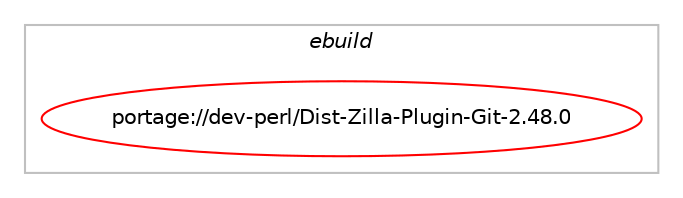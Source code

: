 digraph prolog {

# *************
# Graph options
# *************

newrank=true;
concentrate=true;
compound=true;
graph [rankdir=LR,fontname=Helvetica,fontsize=10,ranksep=1.5];#, ranksep=2.5, nodesep=0.2];
edge  [arrowhead=vee];
node  [fontname=Helvetica,fontsize=10];

# **********
# The ebuild
# **********

subgraph cluster_leftcol {
color=gray;
label=<<i>ebuild</i>>;
id [label="portage://dev-perl/Dist-Zilla-Plugin-Git-2.48.0", color=red, width=4, href="../dev-perl/Dist-Zilla-Plugin-Git-2.48.0.svg"];
}

# ****************
# The dependencies
# ****************

subgraph cluster_midcol {
color=gray;
label=<<i>dependencies</i>>;
subgraph cluster_compile {
fillcolor="#eeeeee";
style=filled;
label=<<i>compile</i>>;
# *** BEGIN UNKNOWN DEPENDENCY TYPE (TODO) ***
# id -> equal(package_dependency(portage://dev-perl/Dist-Zilla-Plugin-Git-2.48.0,install,no,dev-lang,perl,greaterequal,[5.38.2,,-r3,5.38.2-r3],[],[use(equal(perl_features_debug),none),use(equal(perl_features_ithreads),none),use(equal(perl_features_quadmath),none)]))
# *** END UNKNOWN DEPENDENCY TYPE (TODO) ***

}
subgraph cluster_compileandrun {
fillcolor="#eeeeee";
style=filled;
label=<<i>compile and run</i>>;
}
subgraph cluster_run {
fillcolor="#eeeeee";
style=filled;
label=<<i>run</i>>;
# *** BEGIN UNKNOWN DEPENDENCY TYPE (TODO) ***
# id -> equal(package_dependency(portage://dev-perl/Dist-Zilla-Plugin-Git-2.48.0,run,no,dev-lang,perl,greaterequal,[5.38.2,,-r3,5.38.2-r3],[],[use(equal(perl_features_debug),none),use(equal(perl_features_ithreads),none),use(equal(perl_features_quadmath),none)]))
# *** END UNKNOWN DEPENDENCY TYPE (TODO) ***

# *** BEGIN UNKNOWN DEPENDENCY TYPE (TODO) ***
# id -> equal(package_dependency(portage://dev-perl/Dist-Zilla-Plugin-Git-2.48.0,run,no,dev-lang,perl,none,[,,],any_same_slot,[]))
# *** END UNKNOWN DEPENDENCY TYPE (TODO) ***

# *** BEGIN UNKNOWN DEPENDENCY TYPE (TODO) ***
# id -> equal(package_dependency(portage://dev-perl/Dist-Zilla-Plugin-Git-2.48.0,run,no,dev-perl,DateTime,none,[,,],[],[]))
# *** END UNKNOWN DEPENDENCY TYPE (TODO) ***

# *** BEGIN UNKNOWN DEPENDENCY TYPE (TODO) ***
# id -> equal(package_dependency(portage://dev-perl/Dist-Zilla-Plugin-Git-2.48.0,run,no,dev-perl,Dist-Zilla,greaterequal,[4.200.16,,,4.200.16],[],[]))
# *** END UNKNOWN DEPENDENCY TYPE (TODO) ***

# *** BEGIN UNKNOWN DEPENDENCY TYPE (TODO) ***
# id -> equal(package_dependency(portage://dev-perl/Dist-Zilla-Plugin-Git-2.48.0,run,no,dev-perl,Dist-Zilla-Plugin-Config-Git,none,[,,],[],[]))
# *** END UNKNOWN DEPENDENCY TYPE (TODO) ***

# *** BEGIN UNKNOWN DEPENDENCY TYPE (TODO) ***
# id -> equal(package_dependency(portage://dev-perl/Dist-Zilla-Plugin-Git-2.48.0,run,no,dev-perl,File-chdir,none,[,,],[],[]))
# *** END UNKNOWN DEPENDENCY TYPE (TODO) ***

# *** BEGIN UNKNOWN DEPENDENCY TYPE (TODO) ***
# id -> equal(package_dependency(portage://dev-perl/Dist-Zilla-Plugin-Git-2.48.0,run,no,dev-perl,Git-Wrapper,greaterequal,[0.21.0,,,0.21.0],[],[]))
# *** END UNKNOWN DEPENDENCY TYPE (TODO) ***

# *** BEGIN UNKNOWN DEPENDENCY TYPE (TODO) ***
# id -> equal(package_dependency(portage://dev-perl/Dist-Zilla-Plugin-Git-2.48.0,run,no,dev-perl,IPC-System-Simple,none,[,,],[],[]))
# *** END UNKNOWN DEPENDENCY TYPE (TODO) ***

# *** BEGIN UNKNOWN DEPENDENCY TYPE (TODO) ***
# id -> equal(package_dependency(portage://dev-perl/Dist-Zilla-Plugin-Git-2.48.0,run,no,dev-perl,Module-Runtime,none,[,,],[],[]))
# *** END UNKNOWN DEPENDENCY TYPE (TODO) ***

# *** BEGIN UNKNOWN DEPENDENCY TYPE (TODO) ***
# id -> equal(package_dependency(portage://dev-perl/Dist-Zilla-Plugin-Git-2.48.0,run,no,dev-perl,Moose,none,[,,],[],[]))
# *** END UNKNOWN DEPENDENCY TYPE (TODO) ***

# *** BEGIN UNKNOWN DEPENDENCY TYPE (TODO) ***
# id -> equal(package_dependency(portage://dev-perl/Dist-Zilla-Plugin-Git-2.48.0,run,no,dev-perl,MooseX-Has-Sugar,none,[,,],[],[]))
# *** END UNKNOWN DEPENDENCY TYPE (TODO) ***

# *** BEGIN UNKNOWN DEPENDENCY TYPE (TODO) ***
# id -> equal(package_dependency(portage://dev-perl/Dist-Zilla-Plugin-Git-2.48.0,run,no,dev-perl,Path-Tiny,greaterequal,[0.48.0,,,0.48.0],[],[]))
# *** END UNKNOWN DEPENDENCY TYPE (TODO) ***

# *** BEGIN UNKNOWN DEPENDENCY TYPE (TODO) ***
# id -> equal(package_dependency(portage://dev-perl/Dist-Zilla-Plugin-Git-2.48.0,run,no,dev-perl,String-Formatter,none,[,,],[],[]))
# *** END UNKNOWN DEPENDENCY TYPE (TODO) ***

# *** BEGIN UNKNOWN DEPENDENCY TYPE (TODO) ***
# id -> equal(package_dependency(portage://dev-perl/Dist-Zilla-Plugin-Git-2.48.0,run,no,dev-perl,Try-Tiny,none,[,,],[],[]))
# *** END UNKNOWN DEPENDENCY TYPE (TODO) ***

# *** BEGIN UNKNOWN DEPENDENCY TYPE (TODO) ***
# id -> equal(package_dependency(portage://dev-perl/Dist-Zilla-Plugin-Git-2.48.0,run,no,dev-perl,Type-Tiny,none,[,,],[],[]))
# *** END UNKNOWN DEPENDENCY TYPE (TODO) ***

# *** BEGIN UNKNOWN DEPENDENCY TYPE (TODO) ***
# id -> equal(package_dependency(portage://dev-perl/Dist-Zilla-Plugin-Git-2.48.0,run,no,dev-perl,Types-Path-Tiny,none,[,,],[],[]))
# *** END UNKNOWN DEPENDENCY TYPE (TODO) ***

# *** BEGIN UNKNOWN DEPENDENCY TYPE (TODO) ***
# id -> equal(package_dependency(portage://dev-perl/Dist-Zilla-Plugin-Git-2.48.0,run,no,dev-perl,Version-Next,none,[,,],[],[]))
# *** END UNKNOWN DEPENDENCY TYPE (TODO) ***

# *** BEGIN UNKNOWN DEPENDENCY TYPE (TODO) ***
# id -> equal(package_dependency(portage://dev-perl/Dist-Zilla-Plugin-Git-2.48.0,run,no,dev-perl,namespace-autoclean,greaterequal,[0.90.0,,,0.90.0],[],[]))
# *** END UNKNOWN DEPENDENCY TYPE (TODO) ***

# *** BEGIN UNKNOWN DEPENDENCY TYPE (TODO) ***
# id -> equal(package_dependency(portage://dev-perl/Dist-Zilla-Plugin-Git-2.48.0,run,no,virtual,perl-File-Spec,none,[,,],[],[]))
# *** END UNKNOWN DEPENDENCY TYPE (TODO) ***

# *** BEGIN UNKNOWN DEPENDENCY TYPE (TODO) ***
# id -> equal(package_dependency(portage://dev-perl/Dist-Zilla-Plugin-Git-2.48.0,run,no,virtual,perl-File-Temp,none,[,,],[],[]))
# *** END UNKNOWN DEPENDENCY TYPE (TODO) ***

# *** BEGIN UNKNOWN DEPENDENCY TYPE (TODO) ***
# id -> equal(package_dependency(portage://dev-perl/Dist-Zilla-Plugin-Git-2.48.0,run,no,virtual,perl-Scalar-List-Utils,greaterequal,[1.450.0,,,1.450.0],[],[]))
# *** END UNKNOWN DEPENDENCY TYPE (TODO) ***

# *** BEGIN UNKNOWN DEPENDENCY TYPE (TODO) ***
# id -> equal(package_dependency(portage://dev-perl/Dist-Zilla-Plugin-Git-2.48.0,run,no,virtual,perl-version,greaterequal,[0.80.0,,,0.80.0],[],[]))
# *** END UNKNOWN DEPENDENCY TYPE (TODO) ***

}
}

# **************
# The candidates
# **************

subgraph cluster_choices {
rank=same;
color=gray;
label=<<i>candidates</i>>;

}

}
